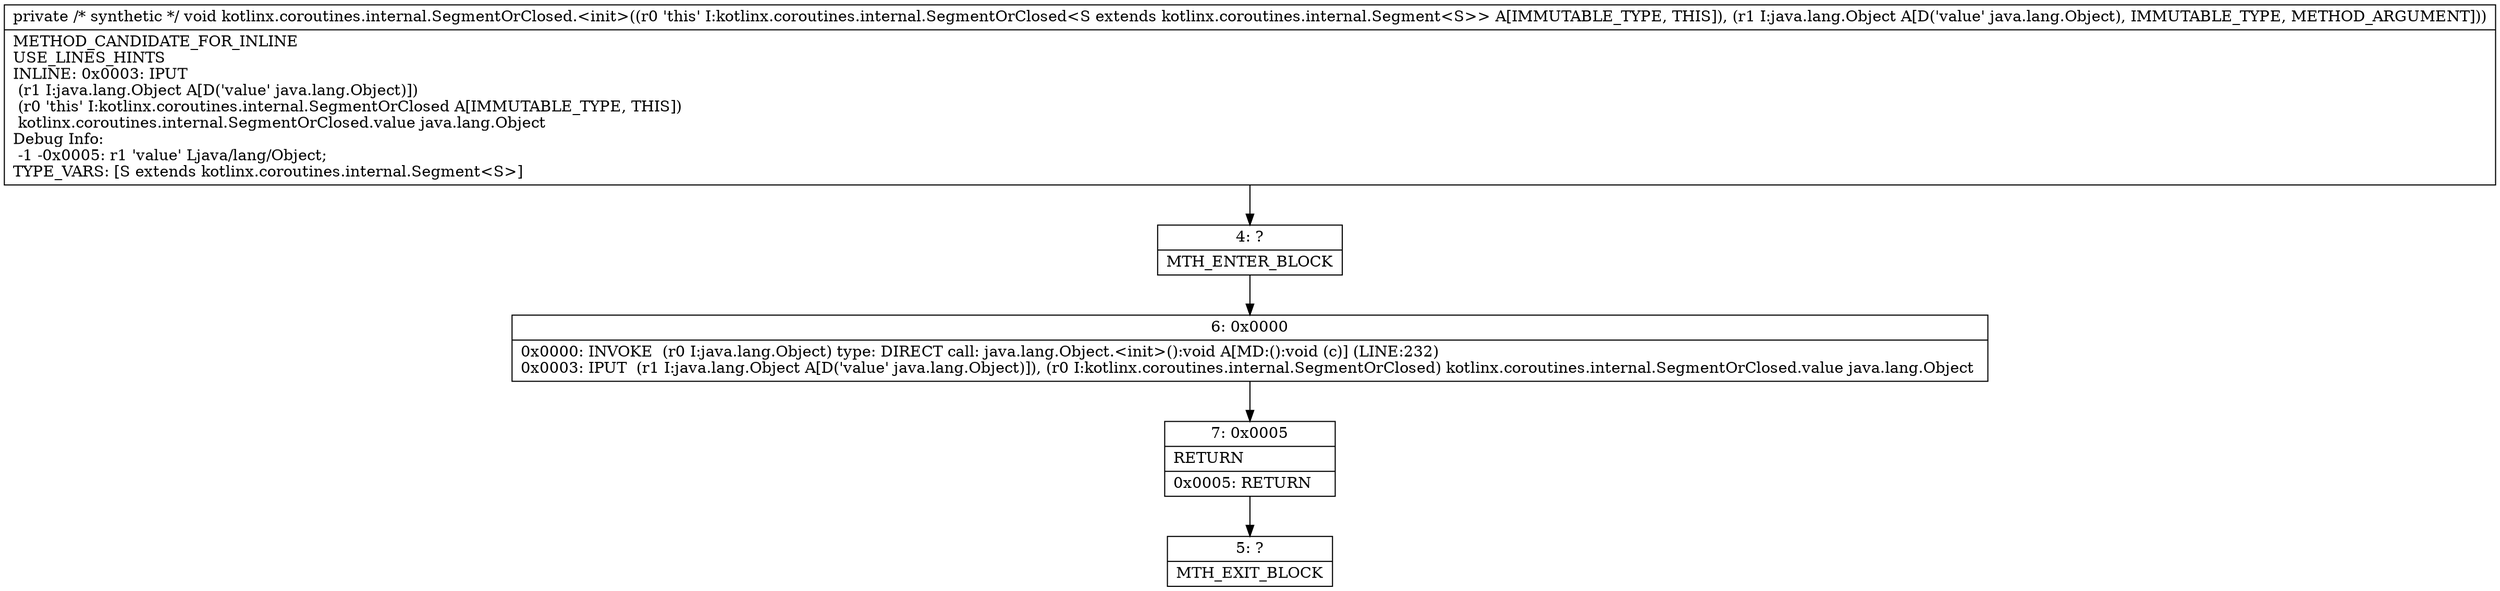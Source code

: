 digraph "CFG forkotlinx.coroutines.internal.SegmentOrClosed.\<init\>(Ljava\/lang\/Object;)V" {
Node_4 [shape=record,label="{4\:\ ?|MTH_ENTER_BLOCK\l}"];
Node_6 [shape=record,label="{6\:\ 0x0000|0x0000: INVOKE  (r0 I:java.lang.Object) type: DIRECT call: java.lang.Object.\<init\>():void A[MD:():void (c)] (LINE:232)\l0x0003: IPUT  (r1 I:java.lang.Object A[D('value' java.lang.Object)]), (r0 I:kotlinx.coroutines.internal.SegmentOrClosed) kotlinx.coroutines.internal.SegmentOrClosed.value java.lang.Object \l}"];
Node_7 [shape=record,label="{7\:\ 0x0005|RETURN\l|0x0005: RETURN   \l}"];
Node_5 [shape=record,label="{5\:\ ?|MTH_EXIT_BLOCK\l}"];
MethodNode[shape=record,label="{private \/* synthetic *\/ void kotlinx.coroutines.internal.SegmentOrClosed.\<init\>((r0 'this' I:kotlinx.coroutines.internal.SegmentOrClosed\<S extends kotlinx.coroutines.internal.Segment\<S\>\> A[IMMUTABLE_TYPE, THIS]), (r1 I:java.lang.Object A[D('value' java.lang.Object), IMMUTABLE_TYPE, METHOD_ARGUMENT]))  | METHOD_CANDIDATE_FOR_INLINE\lUSE_LINES_HINTS\lINLINE: 0x0003: IPUT  \l  (r1 I:java.lang.Object A[D('value' java.lang.Object)])\l  (r0 'this' I:kotlinx.coroutines.internal.SegmentOrClosed A[IMMUTABLE_TYPE, THIS])\l kotlinx.coroutines.internal.SegmentOrClosed.value java.lang.Object\lDebug Info:\l  \-1 \-0x0005: r1 'value' Ljava\/lang\/Object;\lTYPE_VARS: [S extends kotlinx.coroutines.internal.Segment\<S\>]\l}"];
MethodNode -> Node_4;Node_4 -> Node_6;
Node_6 -> Node_7;
Node_7 -> Node_5;
}


